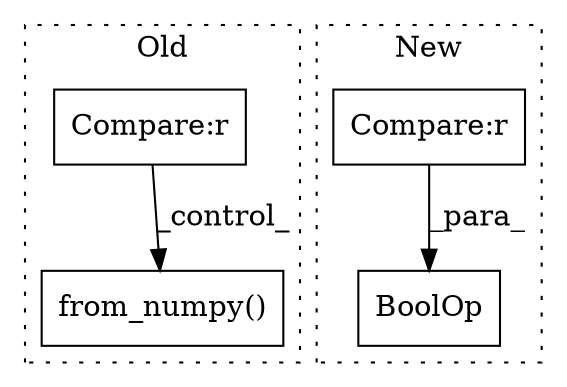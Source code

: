 digraph G {
subgraph cluster0 {
1 [label="from_numpy()" a="75" s="2279,2297" l="17,1" shape="box"];
3 [label="Compare:r" a="40" s="2222" l="22" shape="box"];
label = "Old";
style="dotted";
}
subgraph cluster1 {
2 [label="BoolOp" a="72" s="2425" l="50" shape="box"];
4 [label="Compare:r" a="40" s="2425" l="26" shape="box"];
label = "New";
style="dotted";
}
3 -> 1 [label="_control_"];
4 -> 2 [label="_para_"];
}